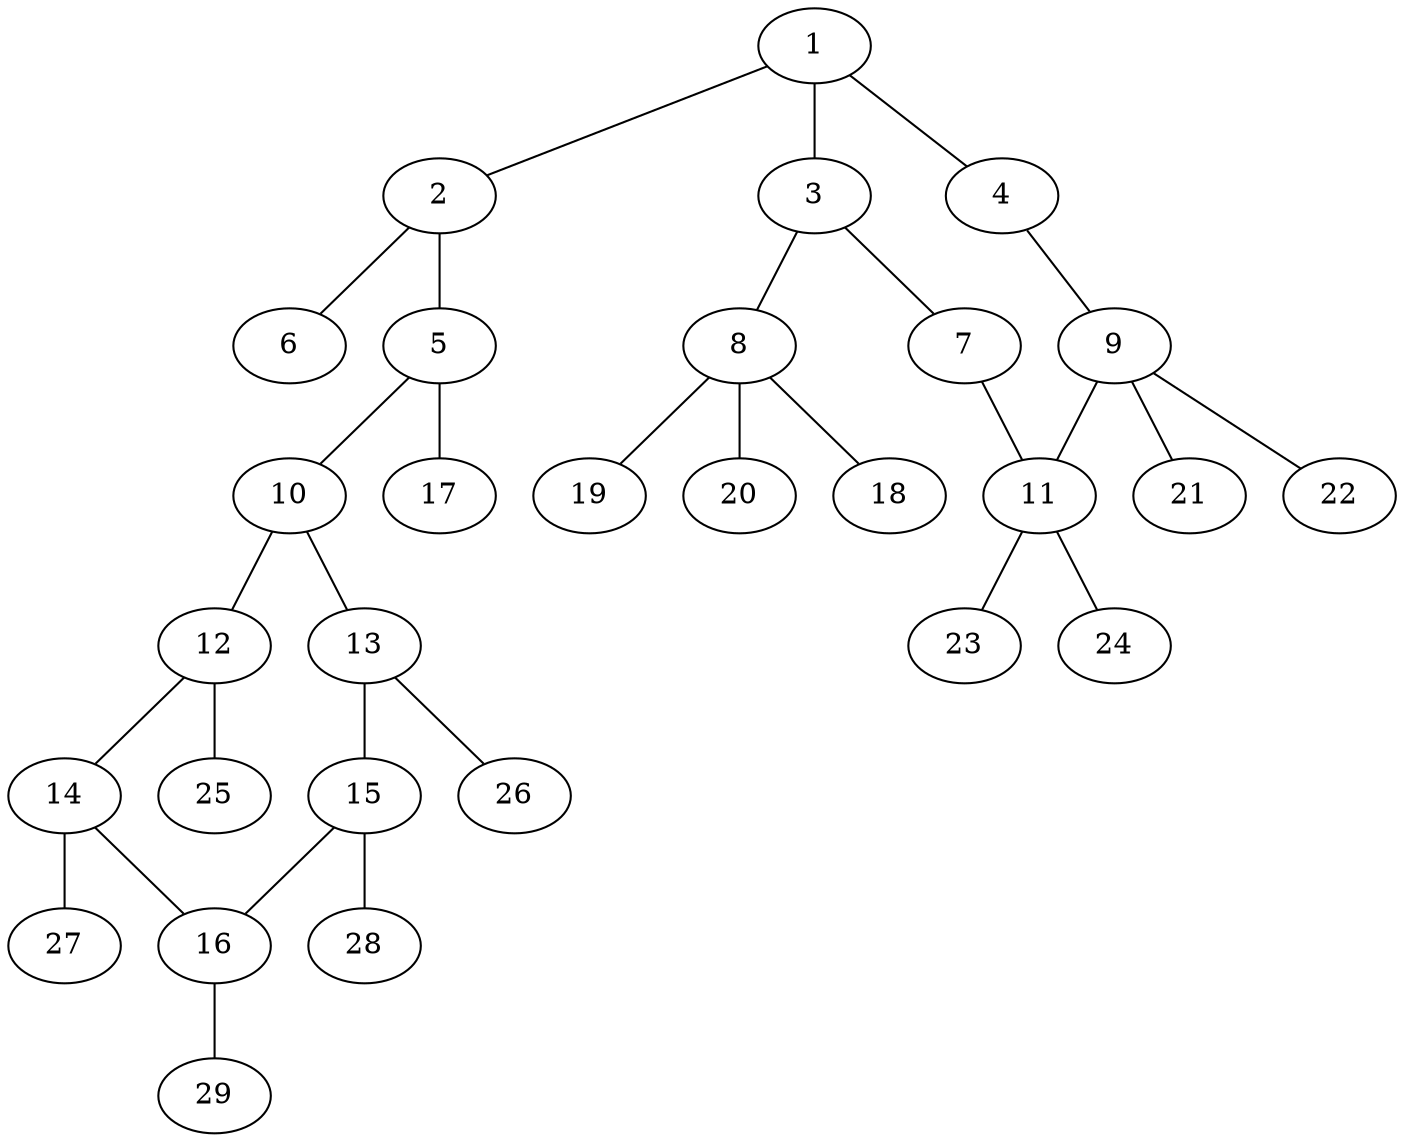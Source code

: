 graph molecule_1326 {
	1	 [chem=C];
	2	 [chem=C];
	1 -- 2	 [valence=1];
	3	 [chem=C];
	1 -- 3	 [valence=2];
	4	 [chem=S];
	1 -- 4	 [valence=1];
	5	 [chem=N];
	2 -- 5	 [valence=1];
	6	 [chem=O];
	2 -- 6	 [valence=2];
	7	 [chem=O];
	3 -- 7	 [valence=1];
	8	 [chem=C];
	3 -- 8	 [valence=1];
	9	 [chem=C];
	4 -- 9	 [valence=1];
	10	 [chem=C];
	5 -- 10	 [valence=1];
	17	 [chem=H];
	5 -- 17	 [valence=1];
	11	 [chem=C];
	7 -- 11	 [valence=1];
	18	 [chem=H];
	8 -- 18	 [valence=1];
	19	 [chem=H];
	8 -- 19	 [valence=1];
	20	 [chem=H];
	8 -- 20	 [valence=1];
	9 -- 11	 [valence=1];
	21	 [chem=H];
	9 -- 21	 [valence=1];
	22	 [chem=H];
	9 -- 22	 [valence=1];
	12	 [chem=C];
	10 -- 12	 [valence=2];
	13	 [chem=C];
	10 -- 13	 [valence=1];
	23	 [chem=H];
	11 -- 23	 [valence=1];
	24	 [chem=H];
	11 -- 24	 [valence=1];
	14	 [chem=C];
	12 -- 14	 [valence=1];
	25	 [chem=H];
	12 -- 25	 [valence=1];
	15	 [chem=C];
	13 -- 15	 [valence=2];
	26	 [chem=H];
	13 -- 26	 [valence=1];
	16	 [chem=C];
	14 -- 16	 [valence=2];
	27	 [chem=H];
	14 -- 27	 [valence=1];
	15 -- 16	 [valence=1];
	28	 [chem=H];
	15 -- 28	 [valence=1];
	29	 [chem=H];
	16 -- 29	 [valence=1];
}
